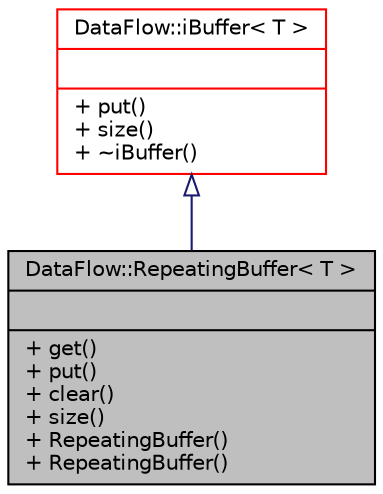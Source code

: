 digraph "DataFlow::RepeatingBuffer&lt; T &gt;"
{
 // INTERACTIVE_SVG=YES
  bgcolor="transparent";
  edge [fontname="Helvetica",fontsize="10",labelfontname="Helvetica",labelfontsize="10"];
  node [fontname="Helvetica",fontsize="10",shape=record];
  Node0 [label="{DataFlow::RepeatingBuffer\< T \>\n||+ get()\l+ put()\l+ clear()\l+ size()\l+ RepeatingBuffer()\l+ RepeatingBuffer()\l}",height=0.2,width=0.4,color="black", fillcolor="grey75", style="filled", fontcolor="black"];
  Node1 -> Node0 [dir="back",color="midnightblue",fontsize="10",style="solid",arrowtail="onormal",fontname="Helvetica"];
  Node1 [label="{DataFlow::iBuffer\< T \>\n||+ put()\l+ size()\l+ ~iBuffer()\l}",height=0.2,width=0.4,color="red",URL="$classDataFlow_1_1iBuffer.html"];
}
